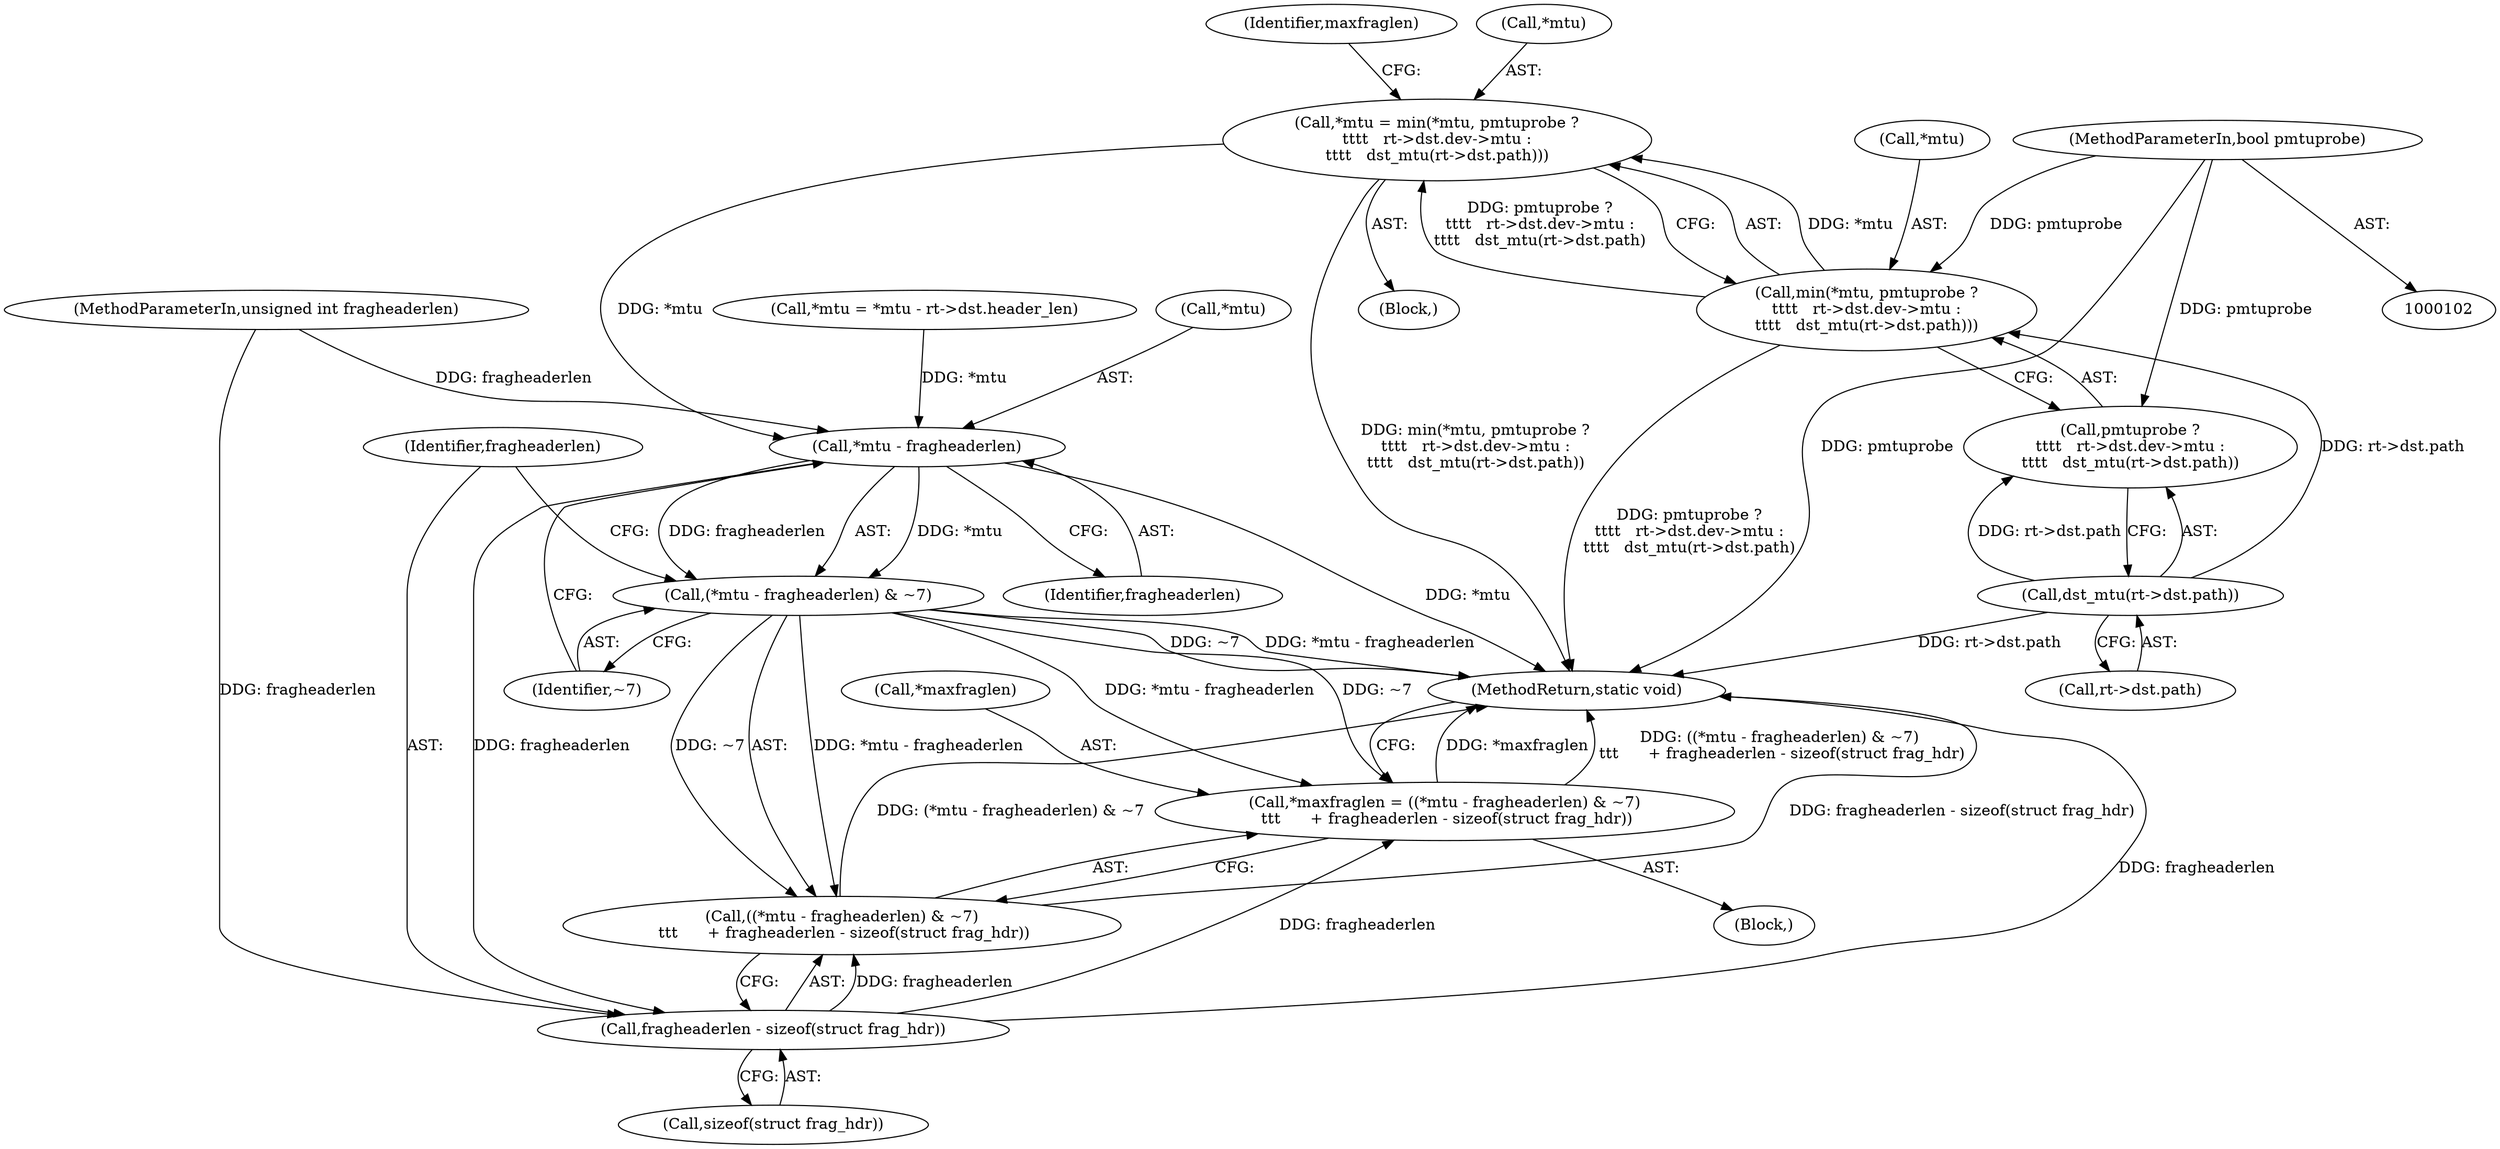 digraph "0_linux_75a493e60ac4bbe2e977e7129d6d8cbb0dd236be_0@pointer" {
"1000138" [label="(Call,*mtu = min(*mtu, pmtuprobe ?\n\t\t\t\t   rt->dst.dev->mtu :\n\t\t\t\t   dst_mtu(rt->dst.path)))"];
"1000141" [label="(Call,min(*mtu, pmtuprobe ?\n\t\t\t\t   rt->dst.dev->mtu :\n\t\t\t\t   dst_mtu(rt->dst.path)))"];
"1000108" [label="(MethodParameterIn,bool pmtuprobe)"];
"1000153" [label="(Call,dst_mtu(rt->dst.path))"];
"1000164" [label="(Call,*mtu - fragheaderlen)"];
"1000163" [label="(Call,(*mtu - fragheaderlen) & ~7)"];
"1000159" [label="(Call,*maxfraglen = ((*mtu - fragheaderlen) & ~7)\n \t\t\t      + fragheaderlen - sizeof(struct frag_hdr))"];
"1000162" [label="(Call,((*mtu - fragheaderlen) & ~7)\n \t\t\t      + fragheaderlen - sizeof(struct frag_hdr))"];
"1000169" [label="(Call,fragheaderlen - sizeof(struct frag_hdr))"];
"1000108" [label="(MethodParameterIn,bool pmtuprobe)"];
"1000142" [label="(Call,*mtu)"];
"1000125" [label="(Call,*mtu = *mtu - rt->dst.header_len)"];
"1000138" [label="(Call,*mtu = min(*mtu, pmtuprobe ?\n\t\t\t\t   rt->dst.dev->mtu :\n\t\t\t\t   dst_mtu(rt->dst.path)))"];
"1000170" [label="(Identifier,fragheaderlen)"];
"1000163" [label="(Call,(*mtu - fragheaderlen) & ~7)"];
"1000167" [label="(Identifier,fragheaderlen)"];
"1000144" [label="(Call,pmtuprobe ?\n\t\t\t\t   rt->dst.dev->mtu :\n\t\t\t\t   dst_mtu(rt->dst.path))"];
"1000119" [label="(Block,)"];
"1000141" [label="(Call,min(*mtu, pmtuprobe ?\n\t\t\t\t   rt->dst.dev->mtu :\n\t\t\t\t   dst_mtu(rt->dst.path)))"];
"1000173" [label="(MethodReturn,static void)"];
"1000137" [label="(Block,)"];
"1000168" [label="(Identifier,~7)"];
"1000159" [label="(Call,*maxfraglen = ((*mtu - fragheaderlen) & ~7)\n \t\t\t      + fragheaderlen - sizeof(struct frag_hdr))"];
"1000165" [label="(Call,*mtu)"];
"1000161" [label="(Identifier,maxfraglen)"];
"1000139" [label="(Call,*mtu)"];
"1000169" [label="(Call,fragheaderlen - sizeof(struct frag_hdr))"];
"1000164" [label="(Call,*mtu - fragheaderlen)"];
"1000154" [label="(Call,rt->dst.path)"];
"1000162" [label="(Call,((*mtu - fragheaderlen) & ~7)\n \t\t\t      + fragheaderlen - sizeof(struct frag_hdr))"];
"1000160" [label="(Call,*maxfraglen)"];
"1000171" [label="(Call,sizeof(struct frag_hdr))"];
"1000153" [label="(Call,dst_mtu(rt->dst.path))"];
"1000105" [label="(MethodParameterIn,unsigned int fragheaderlen)"];
"1000138" -> "1000137"  [label="AST: "];
"1000138" -> "1000141"  [label="CFG: "];
"1000139" -> "1000138"  [label="AST: "];
"1000141" -> "1000138"  [label="AST: "];
"1000161" -> "1000138"  [label="CFG: "];
"1000138" -> "1000173"  [label="DDG: min(*mtu, pmtuprobe ?\n\t\t\t\t   rt->dst.dev->mtu :\n\t\t\t\t   dst_mtu(rt->dst.path))"];
"1000141" -> "1000138"  [label="DDG: *mtu"];
"1000141" -> "1000138"  [label="DDG: pmtuprobe ?\n\t\t\t\t   rt->dst.dev->mtu :\n\t\t\t\t   dst_mtu(rt->dst.path)"];
"1000138" -> "1000164"  [label="DDG: *mtu"];
"1000141" -> "1000144"  [label="CFG: "];
"1000142" -> "1000141"  [label="AST: "];
"1000144" -> "1000141"  [label="AST: "];
"1000141" -> "1000173"  [label="DDG: pmtuprobe ?\n\t\t\t\t   rt->dst.dev->mtu :\n\t\t\t\t   dst_mtu(rt->dst.path)"];
"1000108" -> "1000141"  [label="DDG: pmtuprobe"];
"1000153" -> "1000141"  [label="DDG: rt->dst.path"];
"1000108" -> "1000102"  [label="AST: "];
"1000108" -> "1000173"  [label="DDG: pmtuprobe"];
"1000108" -> "1000144"  [label="DDG: pmtuprobe"];
"1000153" -> "1000144"  [label="AST: "];
"1000153" -> "1000154"  [label="CFG: "];
"1000154" -> "1000153"  [label="AST: "];
"1000144" -> "1000153"  [label="CFG: "];
"1000153" -> "1000173"  [label="DDG: rt->dst.path"];
"1000153" -> "1000144"  [label="DDG: rt->dst.path"];
"1000164" -> "1000163"  [label="AST: "];
"1000164" -> "1000167"  [label="CFG: "];
"1000165" -> "1000164"  [label="AST: "];
"1000167" -> "1000164"  [label="AST: "];
"1000168" -> "1000164"  [label="CFG: "];
"1000164" -> "1000173"  [label="DDG: *mtu"];
"1000164" -> "1000163"  [label="DDG: *mtu"];
"1000164" -> "1000163"  [label="DDG: fragheaderlen"];
"1000125" -> "1000164"  [label="DDG: *mtu"];
"1000105" -> "1000164"  [label="DDG: fragheaderlen"];
"1000164" -> "1000169"  [label="DDG: fragheaderlen"];
"1000163" -> "1000162"  [label="AST: "];
"1000163" -> "1000168"  [label="CFG: "];
"1000168" -> "1000163"  [label="AST: "];
"1000170" -> "1000163"  [label="CFG: "];
"1000163" -> "1000173"  [label="DDG: ~7"];
"1000163" -> "1000173"  [label="DDG: *mtu - fragheaderlen"];
"1000163" -> "1000159"  [label="DDG: *mtu - fragheaderlen"];
"1000163" -> "1000159"  [label="DDG: ~7"];
"1000163" -> "1000162"  [label="DDG: *mtu - fragheaderlen"];
"1000163" -> "1000162"  [label="DDG: ~7"];
"1000159" -> "1000119"  [label="AST: "];
"1000159" -> "1000162"  [label="CFG: "];
"1000160" -> "1000159"  [label="AST: "];
"1000162" -> "1000159"  [label="AST: "];
"1000173" -> "1000159"  [label="CFG: "];
"1000159" -> "1000173"  [label="DDG: *maxfraglen"];
"1000159" -> "1000173"  [label="DDG: ((*mtu - fragheaderlen) & ~7)\n \t\t\t      + fragheaderlen - sizeof(struct frag_hdr)"];
"1000169" -> "1000159"  [label="DDG: fragheaderlen"];
"1000162" -> "1000169"  [label="CFG: "];
"1000169" -> "1000162"  [label="AST: "];
"1000162" -> "1000173"  [label="DDG: fragheaderlen - sizeof(struct frag_hdr)"];
"1000162" -> "1000173"  [label="DDG: (*mtu - fragheaderlen) & ~7"];
"1000169" -> "1000162"  [label="DDG: fragheaderlen"];
"1000169" -> "1000171"  [label="CFG: "];
"1000170" -> "1000169"  [label="AST: "];
"1000171" -> "1000169"  [label="AST: "];
"1000169" -> "1000173"  [label="DDG: fragheaderlen"];
"1000105" -> "1000169"  [label="DDG: fragheaderlen"];
}
